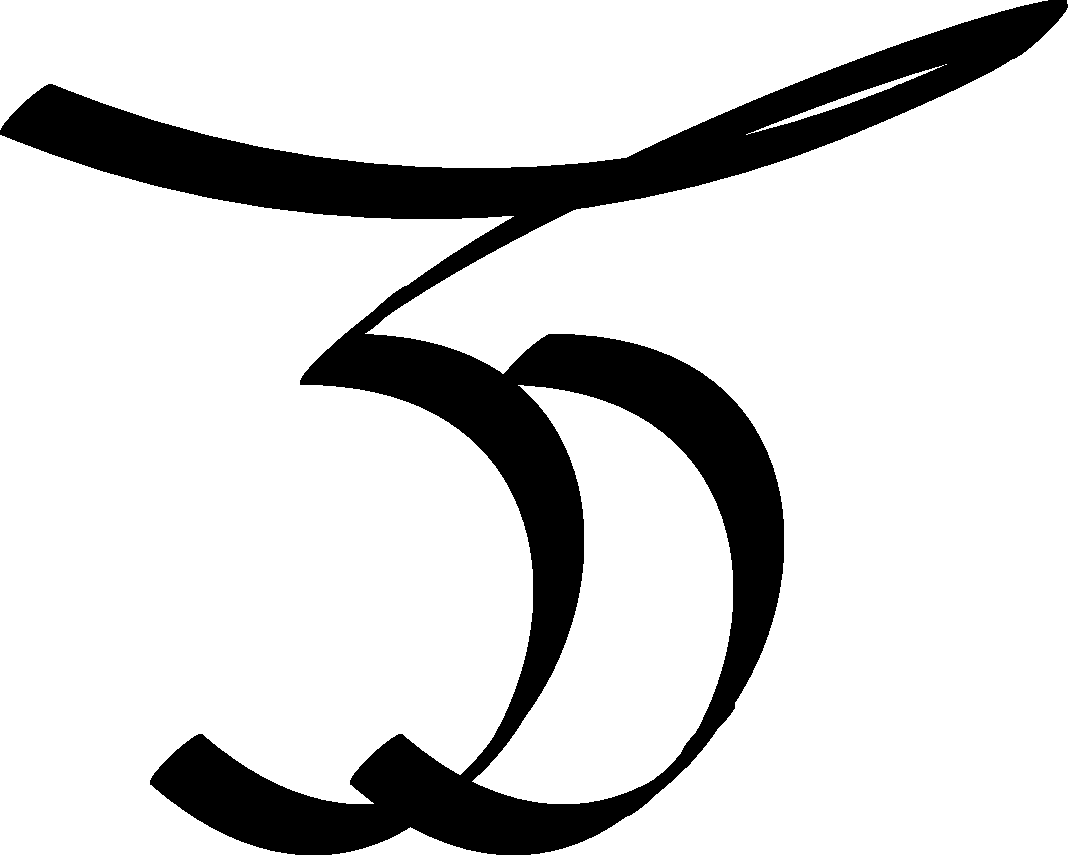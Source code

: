 unitsize(5);
pen slanty = makepen(scale(5)*slant(1.0)*xscale(0.333)*circle((0,0),2.5));
currentpen = slanty;
//path stormy = (0,0)..(100,0)..{S}(100,0)..(50,-50)..(25,-25)..(0,-50);
//path stormy = (0,0)..(100,0)..(110,10)..(100,0)..(50,-50)..(25,-25)..(0,-50);
//path stormy = (0,0)..(100,0)..(105,10)..(95,0)..(55,-50)..(25,-25)..{SW}(0,-50);
//path stormy = (0,0)..(100,0)..(110,10)..(95,0)..{curl 0}(65,-50){NE}..(25,-25)..{SW}(0,-50);
//path stormy = (0,0)..(100,0)..(110,10)..(95,0)..{curl 0}(80,-25){E}.. tension 3/4 and 1 ..{S+SW}(65,-65){N+NE}..(45,-10)..{curl 0}(30,-25){E}.. tension 3/4 and 1 ..{S+SW}(15,-65);
path stormy = (0,0){E+SE}..{E+NE}(85,0)..{SW}(30,-25){E}..(15,-65);
draw(stormy);
path stormy2 = (50,-25){E}..(35,-65);
draw(stormy2);
